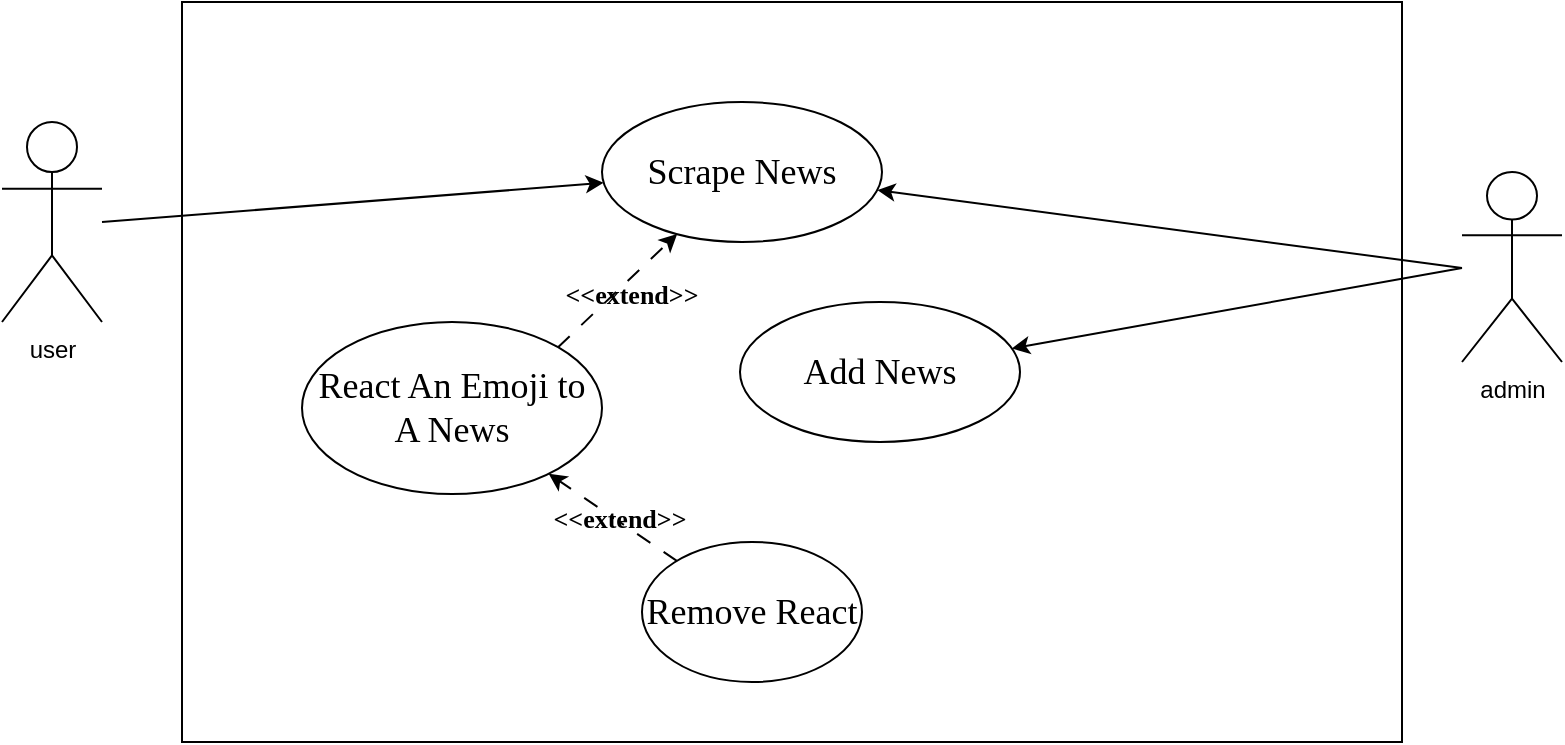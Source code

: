 <mxfile>
    <diagram id="WcTM8I9YE_VzF7k2Zn_Q" name="Page-1">
        <mxGraphModel dx="914" dy="995" grid="1" gridSize="10" guides="1" tooltips="1" connect="1" arrows="1" fold="1" page="1" pageScale="1" pageWidth="850" pageHeight="1100" math="0" shadow="0">
            <root>
                <mxCell id="0"/>
                <mxCell id="1" parent="0"/>
                <mxCell id="2" value="" style="rounded=0;whiteSpace=wrap;html=1;" parent="1" vertex="1">
                    <mxGeometry x="120" y="430" width="610" height="370" as="geometry"/>
                </mxCell>
                <mxCell id="3" value="user" style="shape=umlActor;verticalLabelPosition=bottom;verticalAlign=top;html=1;" parent="1" vertex="1">
                    <mxGeometry x="30" y="490" width="50" height="100" as="geometry"/>
                </mxCell>
                <mxCell id="4" value="&lt;span style=&quot;font-family: &amp;quot;Comic Sans MS&amp;quot;; font-size: 18px;&quot;&gt;Scrape News&lt;/span&gt;" style="ellipse;whiteSpace=wrap;html=1;" parent="1" vertex="1">
                    <mxGeometry x="330" y="480" width="140" height="70" as="geometry"/>
                </mxCell>
                <mxCell id="5" value="&lt;span style=&quot;font-family: &amp;quot;Comic Sans MS&amp;quot;; font-size: 18px;&quot;&gt;Add News&lt;/span&gt;" style="ellipse;whiteSpace=wrap;html=1;" parent="1" vertex="1">
                    <mxGeometry x="399" y="580" width="140" height="70" as="geometry"/>
                </mxCell>
                <mxCell id="6" value="admin" style="shape=umlActor;verticalLabelPosition=bottom;verticalAlign=top;html=1;" parent="1" vertex="1">
                    <mxGeometry x="760" y="515" width="50" height="95" as="geometry"/>
                </mxCell>
                <mxCell id="7" value="" style="endArrow=classic;html=1;" parent="1" target="4" edge="1">
                    <mxGeometry width="50" height="50" relative="1" as="geometry">
                        <mxPoint x="80" y="540" as="sourcePoint"/>
                        <mxPoint x="460" y="540" as="targetPoint"/>
                    </mxGeometry>
                </mxCell>
                <mxCell id="8" value="" style="endArrow=classic;html=1;" parent="1" target="5" edge="1">
                    <mxGeometry width="50" height="50" relative="1" as="geometry">
                        <mxPoint x="760" y="563" as="sourcePoint"/>
                        <mxPoint x="460" y="540" as="targetPoint"/>
                    </mxGeometry>
                </mxCell>
                <mxCell id="9" value="" style="endArrow=classic;html=1;" parent="1" target="4" edge="1">
                    <mxGeometry width="50" height="50" relative="1" as="geometry">
                        <mxPoint x="760" y="563" as="sourcePoint"/>
                        <mxPoint x="460" y="540" as="targetPoint"/>
                    </mxGeometry>
                </mxCell>
                <mxCell id="10" value="&lt;font face=&quot;Comic Sans MS&quot;&gt;&lt;span style=&quot;font-size: 18px;&quot;&gt;React An Emoji to A News&lt;/span&gt;&lt;/font&gt;" style="ellipse;whiteSpace=wrap;html=1;" vertex="1" parent="1">
                    <mxGeometry x="180" y="590" width="150" height="86" as="geometry"/>
                </mxCell>
                <mxCell id="12" value="Remove React" style="ellipse;whiteSpace=wrap;html=1;fontFamily=Comic Sans MS;fontSize=18;" vertex="1" parent="1">
                    <mxGeometry x="350" y="700" width="110" height="70" as="geometry"/>
                </mxCell>
                <mxCell id="13" value="" style="endArrow=classic;html=1;dashed=1;dashPattern=8 8;fontFamily=Comic Sans MS;fontSize=18;" edge="1" parent="1" source="12" target="10">
                    <mxGeometry width="50" height="50" relative="1" as="geometry">
                        <mxPoint x="280.003" y="649.996" as="sourcePoint"/>
                        <mxPoint x="287.814" y="712.73" as="targetPoint"/>
                    </mxGeometry>
                </mxCell>
                <mxCell id="14" value="&amp;lt;&amp;lt;extend&amp;gt;&amp;gt;" style="text;align=center;fontStyle=1;verticalAlign=middle;spacingLeft=3;spacingRight=3;strokeColor=none;rotatable=0;points=[[0,0.5],[1,0.5]];portConstraint=eastwest;fontFamily=Comic Sans MS;fontSize=13;fillColor=default;whiteSpace=wrap;html=1;" vertex="1" parent="1">
                    <mxGeometry x="336" y="685" width="5" height="5" as="geometry"/>
                </mxCell>
                <mxCell id="18" value="" style="endArrow=classic;html=1;dashed=1;dashPattern=8 8;fontFamily=Comic Sans MS;fontSize=18;exitX=1;exitY=0;exitDx=0;exitDy=0;" edge="1" parent="1" source="10" target="4">
                    <mxGeometry width="50" height="50" relative="1" as="geometry">
                        <mxPoint x="372.916" y="620.63" as="sourcePoint"/>
                        <mxPoint x="300.094" y="570.001" as="targetPoint"/>
                    </mxGeometry>
                </mxCell>
                <mxCell id="19" value="&amp;lt;&amp;lt;extend&amp;gt;&amp;gt;" style="text;align=center;fontStyle=1;verticalAlign=middle;spacingLeft=3;spacingRight=3;strokeColor=none;rotatable=0;points=[[0,0.5],[1,0.5]];portConstraint=eastwest;fontFamily=Comic Sans MS;fontSize=13;fillColor=default;whiteSpace=wrap;html=1;" vertex="1" parent="1">
                    <mxGeometry x="342" y="573" width="5" height="5" as="geometry"/>
                </mxCell>
            </root>
        </mxGraphModel>
    </diagram>
</mxfile>